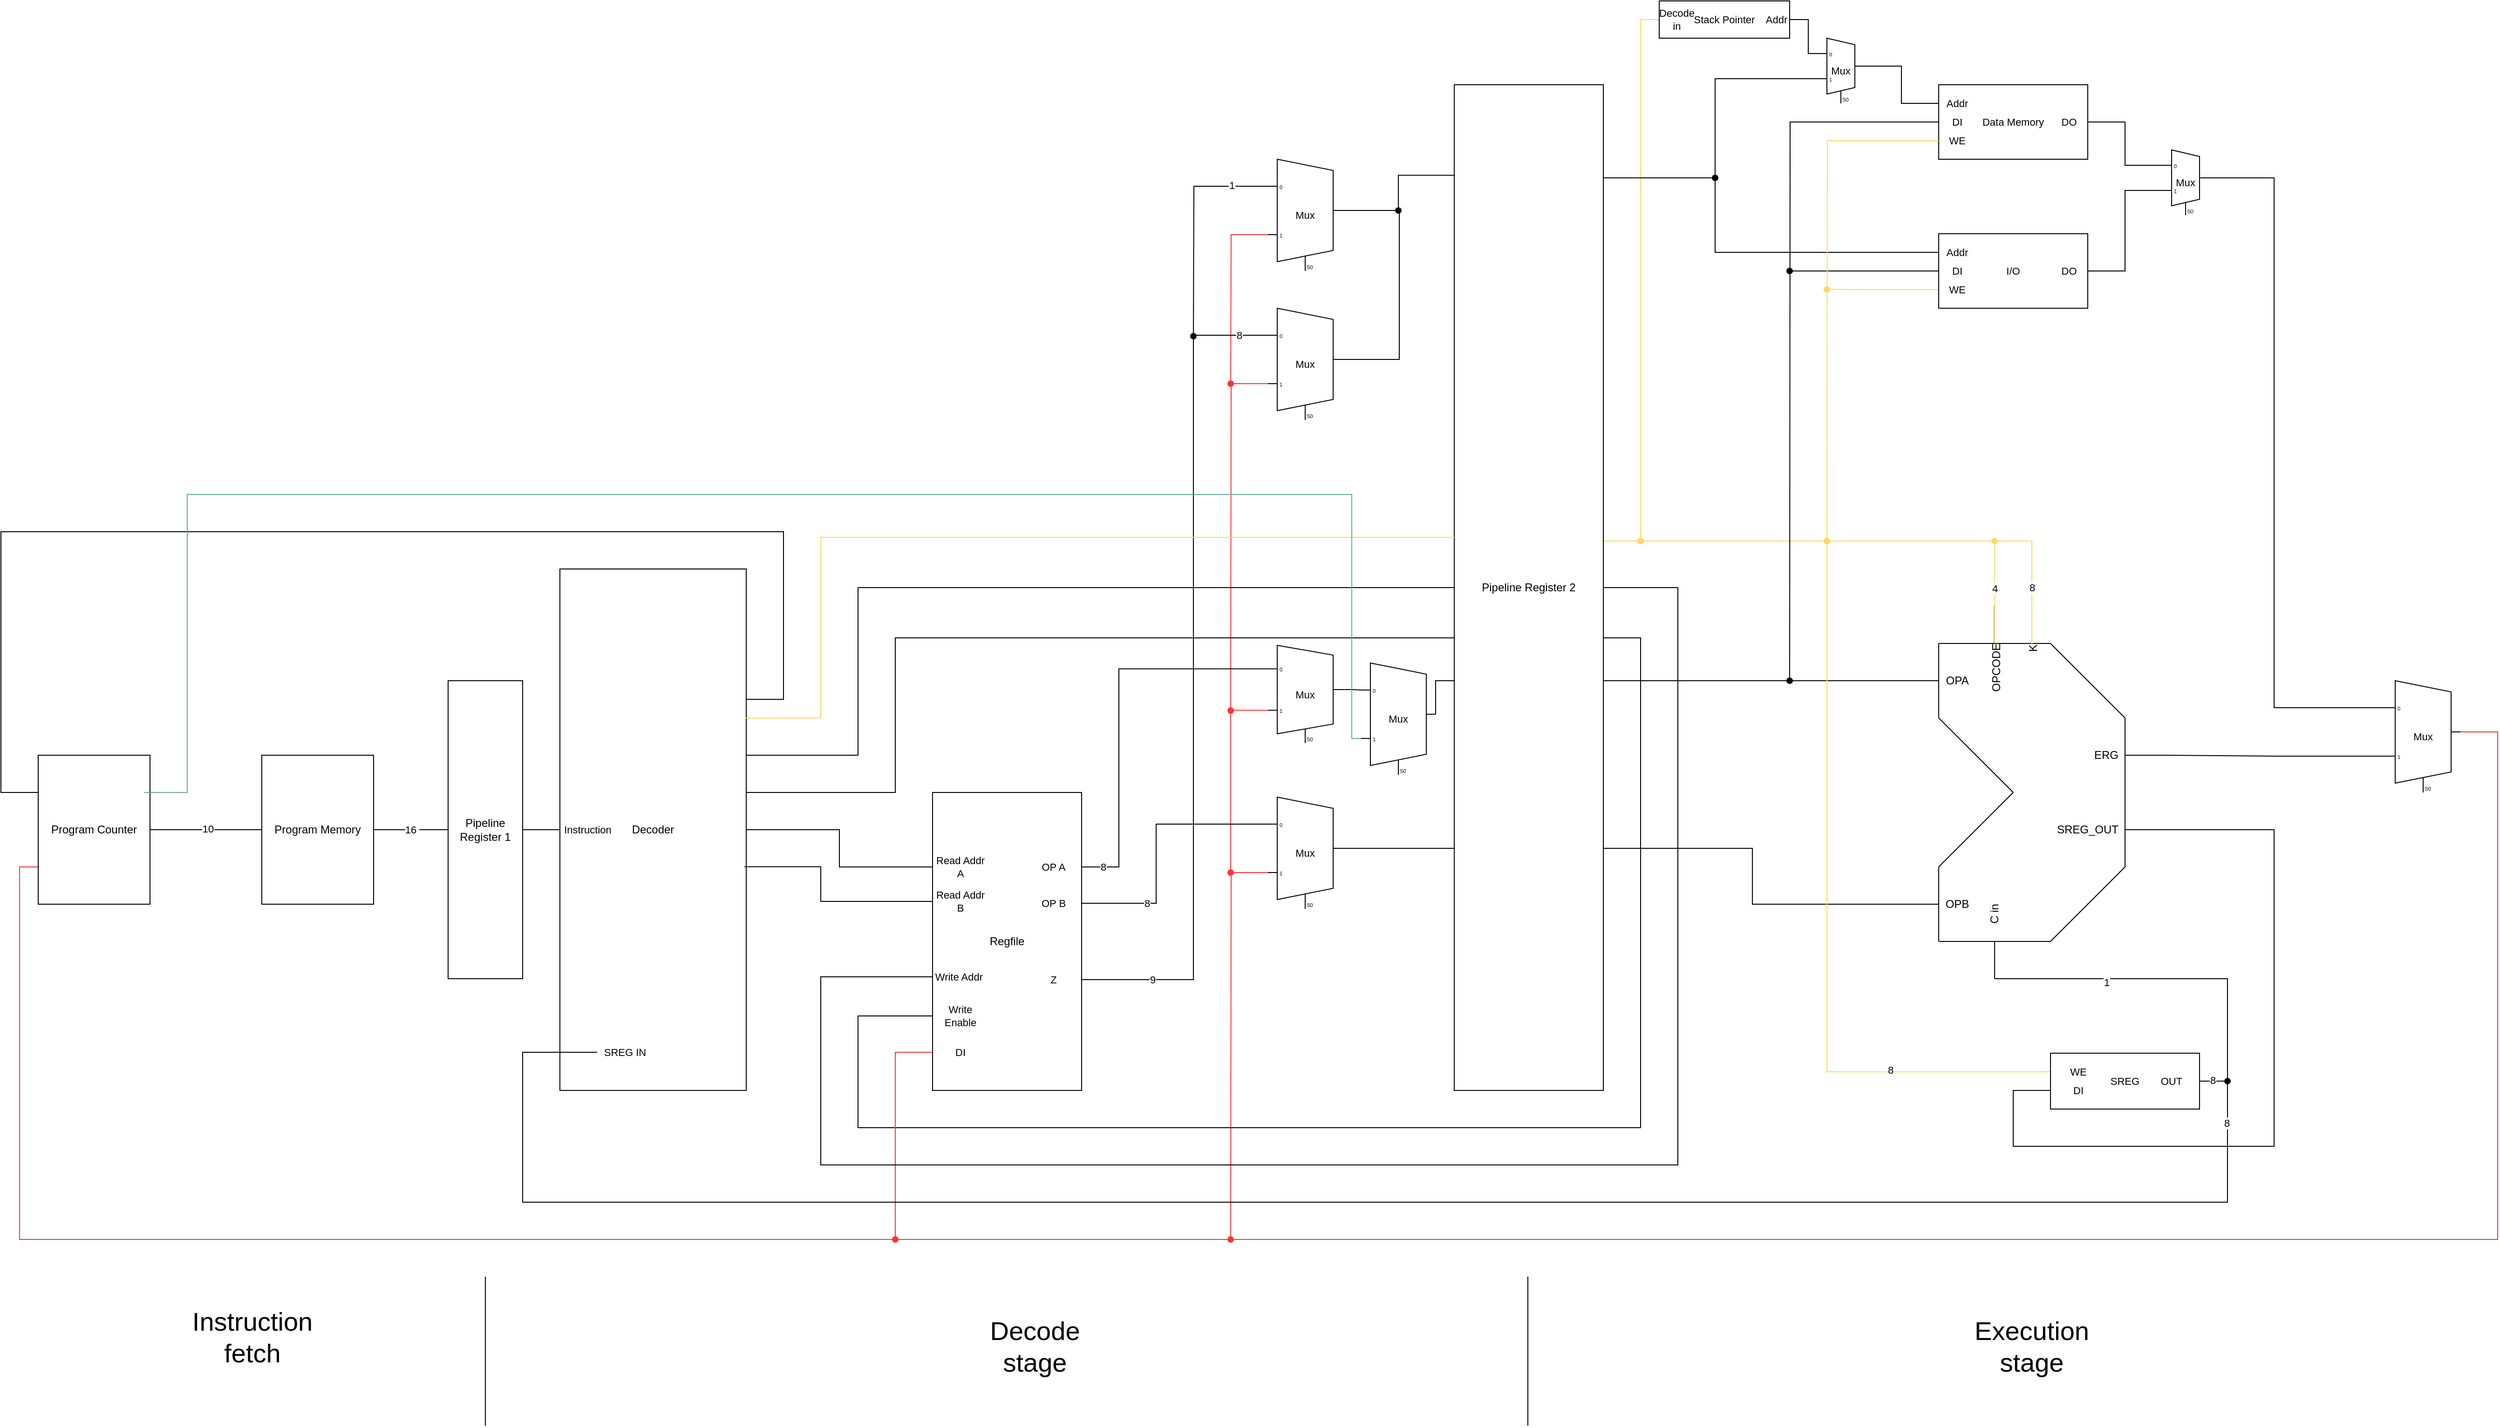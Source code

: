 <mxfile version="22.1.18" type="device">
  <diagram name="Seite-1" id="93TVLc7L8p7bn_QIPQ8A">
    <mxGraphModel dx="5020" dy="3277" grid="1" gridSize="10" guides="1" tooltips="1" connect="1" arrows="1" fold="1" page="0" pageScale="1" pageWidth="827" pageHeight="1169" math="0" shadow="0">
      <root>
        <mxCell id="0" />
        <mxCell id="1" parent="0" />
        <mxCell id="yOW1kEfPnBqJR3KdV8Px-55" value="" style="group" parent="1" vertex="1" connectable="0">
          <mxGeometry x="520" y="80" width="280" height="400" as="geometry" />
        </mxCell>
        <mxCell id="yOW1kEfPnBqJR3KdV8Px-1" value="" style="endArrow=none;html=1;rounded=0;" parent="yOW1kEfPnBqJR3KdV8Px-55" edge="1">
          <mxGeometry width="50" height="50" relative="1" as="geometry">
            <mxPoint x="40" y="120" as="sourcePoint" />
            <mxPoint x="40" y="40" as="targetPoint" />
          </mxGeometry>
        </mxCell>
        <mxCell id="yOW1kEfPnBqJR3KdV8Px-2" value="" style="endArrow=none;html=1;rounded=0;" parent="yOW1kEfPnBqJR3KdV8Px-55" edge="1">
          <mxGeometry width="50" height="50" relative="1" as="geometry">
            <mxPoint x="40" y="360" as="sourcePoint" />
            <mxPoint x="40" y="280" as="targetPoint" />
          </mxGeometry>
        </mxCell>
        <mxCell id="yOW1kEfPnBqJR3KdV8Px-3" value="" style="endArrow=none;html=1;rounded=0;" parent="yOW1kEfPnBqJR3KdV8Px-55" edge="1">
          <mxGeometry width="50" height="50" relative="1" as="geometry">
            <mxPoint x="160" y="40" as="sourcePoint" />
            <mxPoint x="40" y="40" as="targetPoint" />
          </mxGeometry>
        </mxCell>
        <mxCell id="yOW1kEfPnBqJR3KdV8Px-4" value="" style="endArrow=none;html=1;rounded=0;" parent="yOW1kEfPnBqJR3KdV8Px-55" edge="1">
          <mxGeometry width="50" height="50" relative="1" as="geometry">
            <mxPoint x="40" y="120" as="sourcePoint" />
            <mxPoint x="120" y="200" as="targetPoint" />
          </mxGeometry>
        </mxCell>
        <mxCell id="yOW1kEfPnBqJR3KdV8Px-5" value="" style="endArrow=none;html=1;rounded=0;" parent="yOW1kEfPnBqJR3KdV8Px-55" edge="1">
          <mxGeometry width="50" height="50" relative="1" as="geometry">
            <mxPoint x="40" y="280" as="sourcePoint" />
            <mxPoint x="120" y="200" as="targetPoint" />
          </mxGeometry>
        </mxCell>
        <mxCell id="yOW1kEfPnBqJR3KdV8Px-6" value="" style="endArrow=none;html=1;rounded=0;" parent="yOW1kEfPnBqJR3KdV8Px-55" edge="1">
          <mxGeometry width="50" height="50" relative="1" as="geometry">
            <mxPoint x="160" y="360" as="sourcePoint" />
            <mxPoint x="40" y="360" as="targetPoint" />
          </mxGeometry>
        </mxCell>
        <mxCell id="yOW1kEfPnBqJR3KdV8Px-7" value="" style="endArrow=none;html=1;rounded=0;" parent="yOW1kEfPnBqJR3KdV8Px-55" edge="1">
          <mxGeometry width="50" height="50" relative="1" as="geometry">
            <mxPoint x="240" y="280" as="sourcePoint" />
            <mxPoint x="240" y="120" as="targetPoint" />
          </mxGeometry>
        </mxCell>
        <mxCell id="yOW1kEfPnBqJR3KdV8Px-8" value="" style="endArrow=none;html=1;rounded=0;" parent="yOW1kEfPnBqJR3KdV8Px-55" edge="1">
          <mxGeometry width="50" height="50" relative="1" as="geometry">
            <mxPoint x="160" y="40" as="sourcePoint" />
            <mxPoint x="240" y="120" as="targetPoint" />
          </mxGeometry>
        </mxCell>
        <mxCell id="yOW1kEfPnBqJR3KdV8Px-9" value="" style="endArrow=none;html=1;rounded=0;" parent="yOW1kEfPnBqJR3KdV8Px-55" edge="1">
          <mxGeometry width="50" height="50" relative="1" as="geometry">
            <mxPoint x="240" y="280" as="sourcePoint" />
            <mxPoint x="160" y="360" as="targetPoint" />
          </mxGeometry>
        </mxCell>
        <mxCell id="yOW1kEfPnBqJR3KdV8Px-11" value="" style="endArrow=none;html=1;rounded=0;" parent="yOW1kEfPnBqJR3KdV8Px-55" edge="1">
          <mxGeometry width="50" height="50" relative="1" as="geometry">
            <mxPoint x="40" y="80" as="sourcePoint" />
            <mxPoint y="80" as="targetPoint" />
          </mxGeometry>
        </mxCell>
        <mxCell id="yOW1kEfPnBqJR3KdV8Px-12" value="" style="endArrow=none;html=1;rounded=0;" parent="yOW1kEfPnBqJR3KdV8Px-55" edge="1">
          <mxGeometry width="50" height="50" relative="1" as="geometry">
            <mxPoint x="40" y="320" as="sourcePoint" />
            <mxPoint y="320" as="targetPoint" />
          </mxGeometry>
        </mxCell>
        <mxCell id="yOW1kEfPnBqJR3KdV8Px-13" value="" style="endArrow=none;html=1;rounded=0;" parent="yOW1kEfPnBqJR3KdV8Px-55" edge="1">
          <mxGeometry width="50" height="50" relative="1" as="geometry">
            <mxPoint x="280" y="160" as="sourcePoint" />
            <mxPoint x="240" y="160" as="targetPoint" />
          </mxGeometry>
        </mxCell>
        <mxCell id="yOW1kEfPnBqJR3KdV8Px-14" value="" style="endArrow=none;html=1;rounded=0;" parent="yOW1kEfPnBqJR3KdV8Px-55" edge="1">
          <mxGeometry width="50" height="50" relative="1" as="geometry">
            <mxPoint x="99.81" as="sourcePoint" />
            <mxPoint x="99.81" y="40" as="targetPoint" />
          </mxGeometry>
        </mxCell>
        <mxCell id="yOW1kEfPnBqJR3KdV8Px-16" value="OPA" style="text;html=1;strokeColor=none;fillColor=none;align=center;verticalAlign=middle;whiteSpace=wrap;rounded=0;" parent="yOW1kEfPnBqJR3KdV8Px-55" vertex="1">
          <mxGeometry x="40" y="70" width="40" height="20" as="geometry" />
        </mxCell>
        <mxCell id="yOW1kEfPnBqJR3KdV8Px-17" value="OPB" style="text;html=1;strokeColor=none;fillColor=none;align=center;verticalAlign=middle;whiteSpace=wrap;rounded=0;" parent="yOW1kEfPnBqJR3KdV8Px-55" vertex="1">
          <mxGeometry x="40" y="310" width="40" height="20" as="geometry" />
        </mxCell>
        <mxCell id="yOW1kEfPnBqJR3KdV8Px-19" value="" style="endArrow=none;html=1;rounded=0;" parent="yOW1kEfPnBqJR3KdV8Px-55" edge="1">
          <mxGeometry width="50" height="50" relative="1" as="geometry">
            <mxPoint x="140" as="sourcePoint" />
            <mxPoint x="140" y="40" as="targetPoint" />
          </mxGeometry>
        </mxCell>
        <mxCell id="yOW1kEfPnBqJR3KdV8Px-20" value="" style="endArrow=none;html=1;rounded=0;" parent="yOW1kEfPnBqJR3KdV8Px-55" edge="1">
          <mxGeometry width="50" height="50" relative="1" as="geometry">
            <mxPoint x="100" y="360" as="sourcePoint" />
            <mxPoint x="100" y="400" as="targetPoint" />
          </mxGeometry>
        </mxCell>
        <mxCell id="yOW1kEfPnBqJR3KdV8Px-21" value="" style="endArrow=none;html=1;rounded=0;" parent="yOW1kEfPnBqJR3KdV8Px-55" edge="1">
          <mxGeometry width="50" height="50" relative="1" as="geometry">
            <mxPoint x="280" y="240" as="sourcePoint" />
            <mxPoint x="240" y="240" as="targetPoint" />
          </mxGeometry>
        </mxCell>
        <mxCell id="qzF6VmuBdnrlHmK1RjCm-84" style="edgeStyle=orthogonalEdgeStyle;shape=connector;rounded=0;orthogonalLoop=1;jettySize=auto;html=1;exitX=1;exitY=0.5;exitDx=0;exitDy=0;labelBackgroundColor=default;strokeColor=#FFD966;align=center;verticalAlign=middle;fontFamily=Helvetica;fontSize=11;fontColor=default;endArrow=oval;endFill=1;" parent="yOW1kEfPnBqJR3KdV8Px-55" source="yOW1kEfPnBqJR3KdV8Px-22" edge="1">
          <mxGeometry relative="1" as="geometry">
            <mxPoint x="-80" y="-70" as="targetPoint" />
            <Array as="points">
              <mxPoint x="100" y="-70" />
            </Array>
          </mxGeometry>
        </mxCell>
        <mxCell id="qzF6VmuBdnrlHmK1RjCm-86" value="4" style="edgeLabel;html=1;align=center;verticalAlign=middle;resizable=0;points=[];fontSize=11;fontFamily=Helvetica;fontColor=default;" parent="qzF6VmuBdnrlHmK1RjCm-84" vertex="1" connectable="0">
          <mxGeometry x="-0.55" relative="1" as="geometry">
            <mxPoint y="6" as="offset" />
          </mxGeometry>
        </mxCell>
        <mxCell id="yOW1kEfPnBqJR3KdV8Px-22" value="&lt;font style=&quot;font-size: 12px;&quot;&gt;OPCODE&lt;/font&gt;" style="text;html=1;strokeColor=none;fillColor=none;align=center;verticalAlign=bottom;whiteSpace=wrap;rounded=0;rotation=270;spacing=0;" parent="yOW1kEfPnBqJR3KdV8Px-55" vertex="1">
          <mxGeometry x="73.5" y="56.99" width="53" height="18.37" as="geometry" />
        </mxCell>
        <mxCell id="qzF6VmuBdnrlHmK1RjCm-85" style="edgeStyle=orthogonalEdgeStyle;shape=connector;rounded=0;orthogonalLoop=1;jettySize=auto;html=1;exitX=1;exitY=0.5;exitDx=0;exitDy=0;labelBackgroundColor=default;strokeColor=#FFD966;align=center;verticalAlign=middle;fontFamily=Helvetica;fontSize=11;fontColor=default;endArrow=oval;endFill=1;" parent="yOW1kEfPnBqJR3KdV8Px-55" source="yOW1kEfPnBqJR3KdV8Px-25" edge="1">
          <mxGeometry relative="1" as="geometry">
            <mxPoint x="100" y="-70" as="targetPoint" />
            <Array as="points">
              <mxPoint x="140" y="-70" />
            </Array>
          </mxGeometry>
        </mxCell>
        <mxCell id="qzF6VmuBdnrlHmK1RjCm-87" value="8" style="edgeLabel;html=1;align=center;verticalAlign=middle;resizable=0;points=[];fontSize=11;fontFamily=Helvetica;fontColor=default;" parent="qzF6VmuBdnrlHmK1RjCm-85" vertex="1" connectable="0">
          <mxGeometry x="-0.187" relative="1" as="geometry">
            <mxPoint as="offset" />
          </mxGeometry>
        </mxCell>
        <mxCell id="yOW1kEfPnBqJR3KdV8Px-25" value="&lt;font style=&quot;font-size: 12px;&quot;&gt;K&lt;/font&gt;" style="text;html=1;strokeColor=none;fillColor=none;align=center;verticalAlign=bottom;whiteSpace=wrap;rounded=0;rotation=270;spacing=0;spacingBottom=2;" parent="yOW1kEfPnBqJR3KdV8Px-55" vertex="1">
          <mxGeometry x="135.25" y="35.38" width="9.5" height="20.61" as="geometry" />
        </mxCell>
        <mxCell id="yOW1kEfPnBqJR3KdV8Px-26" value="&lt;font style=&quot;font-size: 12px;&quot;&gt;C in&lt;/font&gt;" style="text;html=1;strokeColor=none;fillColor=none;align=center;verticalAlign=bottom;whiteSpace=wrap;rounded=0;rotation=270;spacing=0;" parent="yOW1kEfPnBqJR3KdV8Px-55" vertex="1">
          <mxGeometry x="86" y="325" width="30" height="11.25" as="geometry" />
        </mxCell>
        <mxCell id="yOW1kEfPnBqJR3KdV8Px-28" value="ERG" style="text;html=1;strokeColor=none;fillColor=none;align=center;verticalAlign=middle;whiteSpace=wrap;rounded=0;" parent="yOW1kEfPnBqJR3KdV8Px-55" vertex="1">
          <mxGeometry x="200" y="150" width="40" height="20" as="geometry" />
        </mxCell>
        <mxCell id="yOW1kEfPnBqJR3KdV8Px-29" value="SREG_OUT" style="text;html=1;strokeColor=none;fillColor=none;align=center;verticalAlign=middle;whiteSpace=wrap;rounded=0;" parent="yOW1kEfPnBqJR3KdV8Px-55" vertex="1">
          <mxGeometry x="160" y="230" width="80" height="20" as="geometry" />
        </mxCell>
        <mxCell id="qzF6VmuBdnrlHmK1RjCm-8" style="edgeStyle=orthogonalEdgeStyle;rounded=0;orthogonalLoop=1;jettySize=auto;html=1;exitX=1;exitY=0.5;exitDx=0;exitDy=0;entryX=0;entryY=0.5;entryDx=0;entryDy=0;endArrow=none;endFill=0;" parent="1" source="qzF6VmuBdnrlHmK1RjCm-3" target="qzF6VmuBdnrlHmK1RjCm-4" edge="1">
          <mxGeometry relative="1" as="geometry" />
        </mxCell>
        <mxCell id="qzF6VmuBdnrlHmK1RjCm-9" value="10" style="edgeLabel;html=1;align=center;verticalAlign=middle;resizable=0;points=[];fontSize=11;fontFamily=Helvetica;fontColor=default;" parent="qzF6VmuBdnrlHmK1RjCm-8" vertex="1" connectable="0">
          <mxGeometry x="0.023" y="1" relative="1" as="geometry">
            <mxPoint as="offset" />
          </mxGeometry>
        </mxCell>
        <mxCell id="qzF6VmuBdnrlHmK1RjCm-138" style="edgeStyle=orthogonalEdgeStyle;shape=connector;rounded=0;orthogonalLoop=1;jettySize=auto;html=1;exitX=0;exitY=0.75;exitDx=0;exitDy=0;labelBackgroundColor=default;strokeColor=#FF3333;align=center;verticalAlign=middle;fontFamily=Helvetica;fontSize=11;fontColor=default;endArrow=oval;endFill=1;" parent="1" source="qzF6VmuBdnrlHmK1RjCm-3" edge="1">
          <mxGeometry relative="1" as="geometry">
            <mxPoint x="-560" y="760" as="targetPoint" />
            <Array as="points">
              <mxPoint x="-1500" y="360" />
              <mxPoint x="-1500" y="760" />
            </Array>
          </mxGeometry>
        </mxCell>
        <mxCell id="qzF6VmuBdnrlHmK1RjCm-3" value="Program Counter" style="rounded=0;whiteSpace=wrap;html=1;" parent="1" vertex="1">
          <mxGeometry x="-1480" y="240" width="120" height="160" as="geometry" />
        </mxCell>
        <mxCell id="qzF6VmuBdnrlHmK1RjCm-10" style="edgeStyle=orthogonalEdgeStyle;shape=connector;rounded=0;orthogonalLoop=1;jettySize=auto;html=1;exitX=1;exitY=0.5;exitDx=0;exitDy=0;entryX=0;entryY=0.5;entryDx=0;entryDy=0;labelBackgroundColor=default;strokeColor=default;align=center;verticalAlign=middle;fontFamily=Helvetica;fontSize=11;fontColor=default;endArrow=none;endFill=0;" parent="1" source="qzF6VmuBdnrlHmK1RjCm-4" target="qzF6VmuBdnrlHmK1RjCm-5" edge="1">
          <mxGeometry relative="1" as="geometry" />
        </mxCell>
        <mxCell id="qzF6VmuBdnrlHmK1RjCm-11" value="16&amp;nbsp;" style="edgeLabel;html=1;align=center;verticalAlign=middle;resizable=0;points=[];fontSize=11;fontFamily=Helvetica;fontColor=default;" parent="qzF6VmuBdnrlHmK1RjCm-10" vertex="1" connectable="0">
          <mxGeometry x="-0.259" relative="1" as="geometry">
            <mxPoint x="11" as="offset" />
          </mxGeometry>
        </mxCell>
        <mxCell id="qzF6VmuBdnrlHmK1RjCm-4" value="Program Memory" style="rounded=0;whiteSpace=wrap;html=1;" parent="1" vertex="1">
          <mxGeometry x="-1240" y="240" width="120" height="160" as="geometry" />
        </mxCell>
        <mxCell id="qzF6VmuBdnrlHmK1RjCm-12" style="edgeStyle=orthogonalEdgeStyle;shape=connector;rounded=0;orthogonalLoop=1;jettySize=auto;html=1;exitX=1;exitY=0.5;exitDx=0;exitDy=0;entryX=0;entryY=0.5;entryDx=0;entryDy=0;labelBackgroundColor=default;strokeColor=default;align=center;verticalAlign=middle;fontFamily=Helvetica;fontSize=11;fontColor=default;endArrow=none;endFill=0;" parent="1" source="qzF6VmuBdnrlHmK1RjCm-5" target="qzF6VmuBdnrlHmK1RjCm-6" edge="1">
          <mxGeometry relative="1" as="geometry" />
        </mxCell>
        <mxCell id="qzF6VmuBdnrlHmK1RjCm-5" value="Pipeline Register 1" style="rounded=0;whiteSpace=wrap;html=1;" parent="1" vertex="1">
          <mxGeometry x="-1040" y="160" width="80" height="320" as="geometry" />
        </mxCell>
        <mxCell id="qzF6VmuBdnrlHmK1RjCm-137" style="edgeStyle=orthogonalEdgeStyle;shape=connector;rounded=0;orthogonalLoop=1;jettySize=auto;html=1;exitX=1;exitY=0.25;exitDx=0;exitDy=0;exitPerimeter=0;entryX=0;entryY=0.25;entryDx=0;entryDy=0;labelBackgroundColor=default;strokeColor=default;align=center;verticalAlign=middle;fontFamily=Helvetica;fontSize=11;fontColor=default;endArrow=none;endFill=0;" parent="1" source="qzF6VmuBdnrlHmK1RjCm-6" target="qzF6VmuBdnrlHmK1RjCm-3" edge="1">
          <mxGeometry relative="1" as="geometry">
            <Array as="points">
              <mxPoint x="-680" y="180" />
              <mxPoint x="-680" />
              <mxPoint x="-1520" />
              <mxPoint x="-1520" y="280" />
            </Array>
          </mxGeometry>
        </mxCell>
        <mxCell id="qzF6VmuBdnrlHmK1RjCm-6" value="Decoder" style="rounded=0;whiteSpace=wrap;html=1;points=[[0,0,0,0,0],[0,0.07,0,0,0],[0,0.14,0,0,0],[0,0.21,0,0,0],[0,0.25,0,0,0],[0,0.29,0,0,0],[0,0.36,0,0,0],[0,0.43,0,0,0],[0,0.5,0,0,0],[0,0.57,0,0,0],[0,0.64,0,0,0],[0,0.71,0,0,0],[0,0.75,0,0,0],[0,0.79,0,0,0],[0,0.86,0,0,0],[0,0.93,0,0,0],[0,1,0,0,0],[0.25,0,0,0,0],[0.25,1,0,0,0],[0.5,0,0,0,0],[0.5,1,0,0,0],[0.75,0,0,0,0],[0.75,1,0,0,0],[1,0,0,0,0],[1,0.25,0,0,0],[1,0.5,0,0,0],[1,0.75,0,0,0],[1,1,0,0,0]];" parent="1" vertex="1">
          <mxGeometry x="-920" y="40" width="200" height="560" as="geometry" />
        </mxCell>
        <mxCell id="qzF6VmuBdnrlHmK1RjCm-7" value="Regfile" style="rounded=0;whiteSpace=wrap;html=1;" parent="1" vertex="1">
          <mxGeometry x="-520" y="280" width="160" height="320" as="geometry" />
        </mxCell>
        <mxCell id="qzF6VmuBdnrlHmK1RjCm-78" style="edgeStyle=orthogonalEdgeStyle;shape=connector;rounded=0;orthogonalLoop=1;jettySize=auto;html=1;exitX=0;exitY=0.5;exitDx=0;exitDy=0;entryX=1;entryY=0.5;entryDx=0;entryDy=0;labelBackgroundColor=default;strokeColor=default;align=center;verticalAlign=middle;fontFamily=Helvetica;fontSize=11;fontColor=default;endArrow=none;endFill=0;" parent="1" source="qzF6VmuBdnrlHmK1RjCm-13" target="qzF6VmuBdnrlHmK1RjCm-6" edge="1">
          <mxGeometry relative="1" as="geometry" />
        </mxCell>
        <mxCell id="qzF6VmuBdnrlHmK1RjCm-13" value="Read Addr A" style="text;html=1;strokeColor=none;fillColor=none;align=center;verticalAlign=middle;whiteSpace=wrap;rounded=0;fontSize=11;fontFamily=Helvetica;fontColor=default;" parent="1" vertex="1">
          <mxGeometry x="-520" y="345" width="60" height="30" as="geometry" />
        </mxCell>
        <mxCell id="qzF6VmuBdnrlHmK1RjCm-14" value="Read Addr B" style="text;html=1;strokeColor=none;fillColor=none;align=center;verticalAlign=middle;whiteSpace=wrap;rounded=0;fontSize=11;fontFamily=Helvetica;fontColor=default;" parent="1" vertex="1">
          <mxGeometry x="-520" y="382" width="60" height="30" as="geometry" />
        </mxCell>
        <mxCell id="qzF6VmuBdnrlHmK1RjCm-15" value="Write Addr&amp;nbsp;" style="text;html=1;strokeColor=none;fillColor=none;align=center;verticalAlign=middle;whiteSpace=wrap;rounded=0;fontSize=11;fontFamily=Helvetica;fontColor=default;" parent="1" vertex="1">
          <mxGeometry x="-520" y="463" width="60" height="30" as="geometry" />
        </mxCell>
        <mxCell id="qzF6VmuBdnrlHmK1RjCm-16" value="Write Enable" style="text;html=1;strokeColor=none;fillColor=none;align=center;verticalAlign=middle;whiteSpace=wrap;rounded=0;fontSize=11;fontFamily=Helvetica;fontColor=default;" parent="1" vertex="1">
          <mxGeometry x="-520" y="505" width="60" height="30" as="geometry" />
        </mxCell>
        <mxCell id="qzF6VmuBdnrlHmK1RjCm-17" value="OP A" style="text;html=1;strokeColor=none;fillColor=none;align=center;verticalAlign=middle;whiteSpace=wrap;rounded=0;fontSize=11;fontFamily=Helvetica;fontColor=default;" parent="1" vertex="1">
          <mxGeometry x="-420" y="345" width="60" height="30" as="geometry" />
        </mxCell>
        <mxCell id="qzF6VmuBdnrlHmK1RjCm-18" value="OP B" style="text;html=1;strokeColor=none;fillColor=none;align=center;verticalAlign=middle;whiteSpace=wrap;rounded=0;fontSize=11;fontFamily=Helvetica;fontColor=default;" parent="1" vertex="1">
          <mxGeometry x="-420" y="384" width="60" height="30" as="geometry" />
        </mxCell>
        <mxCell id="qzF6VmuBdnrlHmK1RjCm-67" style="edgeStyle=orthogonalEdgeStyle;shape=connector;rounded=0;orthogonalLoop=1;jettySize=auto;html=1;exitX=0;exitY=0.636;exitDx=0;exitDy=3;exitPerimeter=0;labelBackgroundColor=default;strokeColor=#FF3333;align=center;verticalAlign=middle;fontFamily=Helvetica;fontSize=11;fontColor=default;endArrow=oval;endFill=1;" parent="1" source="qzF6VmuBdnrlHmK1RjCm-41" edge="1">
          <mxGeometry relative="1" as="geometry">
            <mxPoint x="-200" y="366" as="targetPoint" />
            <mxPoint x="-160.0" y="192.0" as="sourcePoint" />
            <Array as="points">
              <mxPoint x="-200" y="192" />
            </Array>
          </mxGeometry>
        </mxCell>
        <mxCell id="qzF6VmuBdnrlHmK1RjCm-41" value="Mux" style="shadow=0;dashed=0;align=center;html=1;strokeWidth=1;shape=mxgraph.electrical.abstract.mux2;whiteSpace=wrap;fontFamily=Helvetica;fontSize=11;fontColor=default;" parent="1" vertex="1">
          <mxGeometry x="-160" y="122" width="80" height="105" as="geometry" />
        </mxCell>
        <mxCell id="qzF6VmuBdnrlHmK1RjCm-66" style="edgeStyle=orthogonalEdgeStyle;shape=connector;rounded=0;orthogonalLoop=1;jettySize=auto;html=1;exitX=0;exitY=0.65;exitDx=0;exitDy=3;exitPerimeter=0;labelBackgroundColor=default;strokeColor=#FF3333;align=center;verticalAlign=middle;fontFamily=Helvetica;fontSize=11;fontColor=default;endArrow=oval;endFill=1;" parent="1" source="qzF6VmuBdnrlHmK1RjCm-42" edge="1">
          <mxGeometry relative="1" as="geometry">
            <mxPoint x="-200" y="760" as="targetPoint" />
          </mxGeometry>
        </mxCell>
        <mxCell id="qzF6VmuBdnrlHmK1RjCm-42" value="Mux" style="shadow=0;dashed=0;align=center;html=1;strokeWidth=1;shape=mxgraph.electrical.abstract.mux2;whiteSpace=wrap;fontFamily=Helvetica;fontSize=11;fontColor=default;" parent="1" vertex="1">
          <mxGeometry x="-160" y="285" width="80" height="120" as="geometry" />
        </mxCell>
        <mxCell id="qzF6VmuBdnrlHmK1RjCm-54" style="edgeStyle=orthogonalEdgeStyle;shape=connector;rounded=0;orthogonalLoop=1;jettySize=auto;html=1;exitX=0;exitY=0.217;exitDx=0;exitDy=3;exitPerimeter=0;labelBackgroundColor=default;strokeColor=default;align=center;verticalAlign=middle;fontFamily=Helvetica;fontSize=11;fontColor=default;endArrow=oval;endFill=1;" parent="1" source="qzF6VmuBdnrlHmK1RjCm-43" edge="1">
          <mxGeometry relative="1" as="geometry">
            <mxPoint x="-240" y="-210" as="targetPoint" />
          </mxGeometry>
        </mxCell>
        <mxCell id="qzF6VmuBdnrlHmK1RjCm-57" value="1" style="edgeLabel;html=1;align=center;verticalAlign=middle;resizable=0;points=[];fontSize=11;fontFamily=Helvetica;fontColor=default;" parent="qzF6VmuBdnrlHmK1RjCm-54" vertex="1" connectable="0">
          <mxGeometry x="-0.673" y="-1" relative="1" as="geometry">
            <mxPoint as="offset" />
          </mxGeometry>
        </mxCell>
        <mxCell id="qzF6VmuBdnrlHmK1RjCm-69" style="edgeStyle=orthogonalEdgeStyle;shape=connector;rounded=0;orthogonalLoop=1;jettySize=auto;html=1;exitX=0;exitY=0.65;exitDx=0;exitDy=3;exitPerimeter=0;labelBackgroundColor=default;strokeColor=#FF3333;align=center;verticalAlign=middle;fontFamily=Helvetica;fontSize=11;fontColor=default;endArrow=oval;endFill=1;" parent="1" source="qzF6VmuBdnrlHmK1RjCm-43" edge="1">
          <mxGeometry relative="1" as="geometry">
            <mxPoint x="-200" y="-159" as="targetPoint" />
            <mxPoint x="-160" y="-318" as="sourcePoint" />
          </mxGeometry>
        </mxCell>
        <mxCell id="qzF6VmuBdnrlHmK1RjCm-43" value="Mux" style="shadow=0;dashed=0;align=center;html=1;strokeWidth=1;shape=mxgraph.electrical.abstract.mux2;whiteSpace=wrap;fontFamily=Helvetica;fontSize=11;fontColor=default;" parent="1" vertex="1">
          <mxGeometry x="-160" y="-400" width="80" height="120" as="geometry" />
        </mxCell>
        <mxCell id="qzF6VmuBdnrlHmK1RjCm-68" style="edgeStyle=orthogonalEdgeStyle;shape=connector;rounded=0;orthogonalLoop=1;jettySize=auto;html=1;exitX=0;exitY=0.65;exitDx=0;exitDy=3;exitPerimeter=0;labelBackgroundColor=default;strokeColor=#FF3333;align=center;verticalAlign=middle;fontFamily=Helvetica;fontSize=11;fontColor=default;endArrow=oval;endFill=1;" parent="1" source="qzF6VmuBdnrlHmK1RjCm-44" edge="1">
          <mxGeometry relative="1" as="geometry">
            <mxPoint x="-200" y="192" as="targetPoint" />
            <mxPoint x="-160" y="-157.0" as="sourcePoint" />
          </mxGeometry>
        </mxCell>
        <mxCell id="qzF6VmuBdnrlHmK1RjCm-112" style="edgeStyle=orthogonalEdgeStyle;shape=connector;rounded=0;orthogonalLoop=1;jettySize=auto;html=1;exitX=1;exitY=0.5;exitDx=0;exitDy=-5;exitPerimeter=0;labelBackgroundColor=default;strokeColor=default;align=center;verticalAlign=middle;fontFamily=Helvetica;fontSize=11;fontColor=default;endArrow=oval;endFill=1;" parent="1" source="qzF6VmuBdnrlHmK1RjCm-44" edge="1">
          <mxGeometry relative="1" as="geometry">
            <mxPoint x="-20" y="-345" as="targetPoint" />
            <mxPoint x="-80.0" y="-180" as="sourcePoint" />
            <Array as="points">
              <mxPoint x="-19" y="-185" />
              <mxPoint x="-19" y="-345" />
            </Array>
          </mxGeometry>
        </mxCell>
        <mxCell id="qzF6VmuBdnrlHmK1RjCm-44" value="Mux" style="shadow=0;dashed=0;align=center;html=1;strokeWidth=1;shape=mxgraph.electrical.abstract.mux2;whiteSpace=wrap;fontFamily=Helvetica;fontSize=11;fontColor=default;" parent="1" vertex="1">
          <mxGeometry x="-160" y="-240" width="80" height="120" as="geometry" />
        </mxCell>
        <mxCell id="qzF6VmuBdnrlHmK1RjCm-47" style="edgeStyle=orthogonalEdgeStyle;shape=connector;rounded=0;orthogonalLoop=1;jettySize=auto;html=1;exitX=1;exitY=0.5;exitDx=0;exitDy=0;entryX=0;entryY=0.212;entryDx=0;entryDy=3;entryPerimeter=0;labelBackgroundColor=default;strokeColor=default;align=center;verticalAlign=middle;fontFamily=Helvetica;fontSize=11;fontColor=default;endArrow=none;endFill=0;" parent="1" source="qzF6VmuBdnrlHmK1RjCm-17" target="qzF6VmuBdnrlHmK1RjCm-41" edge="1">
          <mxGeometry relative="1" as="geometry">
            <Array as="points">
              <mxPoint x="-320" y="360" />
              <mxPoint x="-320" y="147" />
            </Array>
          </mxGeometry>
        </mxCell>
        <mxCell id="qzF6VmuBdnrlHmK1RjCm-52" value="8" style="edgeLabel;html=1;align=center;verticalAlign=middle;resizable=0;points=[];fontSize=11;fontFamily=Helvetica;fontColor=default;" parent="qzF6VmuBdnrlHmK1RjCm-47" vertex="1" connectable="0">
          <mxGeometry x="-0.911" y="2" relative="1" as="geometry">
            <mxPoint x="4" y="2" as="offset" />
          </mxGeometry>
        </mxCell>
        <mxCell id="qzF6VmuBdnrlHmK1RjCm-48" style="edgeStyle=orthogonalEdgeStyle;shape=connector;rounded=0;orthogonalLoop=1;jettySize=auto;html=1;exitX=1;exitY=0.5;exitDx=0;exitDy=0;entryX=0;entryY=0.217;entryDx=0;entryDy=3;entryPerimeter=0;labelBackgroundColor=default;strokeColor=default;align=center;verticalAlign=middle;fontFamily=Helvetica;fontSize=11;fontColor=default;endArrow=none;endFill=0;" parent="1" source="qzF6VmuBdnrlHmK1RjCm-18" target="qzF6VmuBdnrlHmK1RjCm-42" edge="1">
          <mxGeometry relative="1" as="geometry">
            <Array as="points">
              <mxPoint x="-280" y="399" />
              <mxPoint x="-280" y="314" />
            </Array>
          </mxGeometry>
        </mxCell>
        <mxCell id="qzF6VmuBdnrlHmK1RjCm-51" value="8" style="edgeLabel;html=1;align=center;verticalAlign=middle;resizable=0;points=[];fontSize=11;fontFamily=Helvetica;fontColor=default;" parent="qzF6VmuBdnrlHmK1RjCm-48" vertex="1" connectable="0">
          <mxGeometry x="-0.589" y="1" relative="1" as="geometry">
            <mxPoint x="11" y="1" as="offset" />
          </mxGeometry>
        </mxCell>
        <mxCell id="qzF6VmuBdnrlHmK1RjCm-50" value="Z" style="text;html=1;strokeColor=none;fillColor=none;align=center;verticalAlign=middle;whiteSpace=wrap;rounded=0;fontSize=11;fontFamily=Helvetica;fontColor=default;" parent="1" vertex="1">
          <mxGeometry x="-420" y="466" width="60" height="30" as="geometry" />
        </mxCell>
        <mxCell id="qzF6VmuBdnrlHmK1RjCm-53" style="edgeStyle=orthogonalEdgeStyle;shape=connector;rounded=0;orthogonalLoop=1;jettySize=auto;html=1;exitX=1;exitY=0.5;exitDx=0;exitDy=0;entryX=0;entryY=0.217;entryDx=0;entryDy=3;entryPerimeter=0;labelBackgroundColor=default;strokeColor=default;align=center;verticalAlign=middle;fontFamily=Helvetica;fontSize=11;fontColor=default;endArrow=none;endFill=0;" parent="1" source="qzF6VmuBdnrlHmK1RjCm-50" target="qzF6VmuBdnrlHmK1RjCm-44" edge="1">
          <mxGeometry relative="1" as="geometry">
            <Array as="points">
              <mxPoint x="-240" y="481" />
              <mxPoint x="-240" y="-211" />
            </Array>
          </mxGeometry>
        </mxCell>
        <mxCell id="qzF6VmuBdnrlHmK1RjCm-55" value="9" style="edgeLabel;html=1;align=center;verticalAlign=middle;resizable=0;points=[];fontSize=11;fontFamily=Helvetica;fontColor=default;" parent="qzF6VmuBdnrlHmK1RjCm-53" vertex="1" connectable="0">
          <mxGeometry x="-0.83" relative="1" as="geometry">
            <mxPoint as="offset" />
          </mxGeometry>
        </mxCell>
        <mxCell id="qzF6VmuBdnrlHmK1RjCm-56" value="8" style="edgeLabel;html=1;align=center;verticalAlign=middle;resizable=0;points=[];fontSize=11;fontFamily=Helvetica;fontColor=default;" parent="qzF6VmuBdnrlHmK1RjCm-53" vertex="1" connectable="0">
          <mxGeometry x="0.927" y="-2" relative="1" as="geometry">
            <mxPoint x="1" y="-2" as="offset" />
          </mxGeometry>
        </mxCell>
        <mxCell id="qzF6VmuBdnrlHmK1RjCm-62" style="edgeStyle=orthogonalEdgeStyle;shape=connector;rounded=0;orthogonalLoop=1;jettySize=auto;html=1;exitX=1;exitY=0.64;exitDx=0;exitDy=0;exitPerimeter=0;labelBackgroundColor=default;strokeColor=default;align=center;verticalAlign=middle;fontFamily=Helvetica;fontSize=11;fontColor=default;endArrow=none;endFill=0;" parent="1" source="qzF6VmuBdnrlHmK1RjCm-58" edge="1">
          <mxGeometry relative="1" as="geometry">
            <mxPoint x="520" y="160" as="targetPoint" />
            <Array as="points">
              <mxPoint x="200" y="160" />
            </Array>
          </mxGeometry>
        </mxCell>
        <mxCell id="qzF6VmuBdnrlHmK1RjCm-63" style="edgeStyle=orthogonalEdgeStyle;shape=connector;rounded=0;orthogonalLoop=1;jettySize=auto;html=1;exitX=1;exitY=0.82;exitDx=0;exitDy=0;exitPerimeter=0;labelBackgroundColor=default;strokeColor=default;align=center;verticalAlign=middle;fontFamily=Helvetica;fontSize=11;fontColor=default;endArrow=none;endFill=0;" parent="1" source="qzF6VmuBdnrlHmK1RjCm-58" edge="1">
          <mxGeometry relative="1" as="geometry">
            <mxPoint x="520" y="400.0" as="targetPoint" />
            <Array as="points">
              <mxPoint x="200" y="340" />
              <mxPoint x="360" y="340" />
              <mxPoint x="360" y="400" />
            </Array>
          </mxGeometry>
        </mxCell>
        <mxCell id="qzF6VmuBdnrlHmK1RjCm-77" style="edgeStyle=orthogonalEdgeStyle;shape=connector;rounded=0;orthogonalLoop=1;jettySize=auto;html=1;exitX=1;exitY=0.45;exitDx=0;exitDy=0;exitPerimeter=0;entryX=0;entryY=0.5;entryDx=0;entryDy=0;labelBackgroundColor=default;strokeColor=#FFD966;align=center;verticalAlign=middle;fontFamily=Helvetica;fontSize=11;fontColor=default;endArrow=none;endFill=0;" parent="1" source="qzF6VmuBdnrlHmK1RjCm-58" target="qzF6VmuBdnrlHmK1RjCm-71" edge="1">
          <mxGeometry relative="1" as="geometry">
            <Array as="points">
              <mxPoint x="200" y="10" />
              <mxPoint x="440" y="10" />
              <mxPoint x="440" y="580" />
            </Array>
          </mxGeometry>
        </mxCell>
        <mxCell id="qzF6VmuBdnrlHmK1RjCm-88" value="8" style="edgeLabel;html=1;align=center;verticalAlign=middle;resizable=0;points=[];fontSize=11;fontFamily=Helvetica;fontColor=default;" parent="qzF6VmuBdnrlHmK1RjCm-77" vertex="1" connectable="0">
          <mxGeometry x="0.674" y="2" relative="1" as="geometry">
            <mxPoint as="offset" />
          </mxGeometry>
        </mxCell>
        <mxCell id="qzF6VmuBdnrlHmK1RjCm-131" style="edgeStyle=orthogonalEdgeStyle;shape=connector;rounded=0;orthogonalLoop=1;jettySize=auto;html=1;exitX=1;exitY=0.55;exitDx=0;exitDy=0;exitPerimeter=0;entryX=0;entryY=0.5;entryDx=0;entryDy=0;labelBackgroundColor=default;strokeColor=default;align=center;verticalAlign=middle;fontFamily=Helvetica;fontSize=11;fontColor=default;endArrow=none;endFill=0;" parent="1" source="qzF6VmuBdnrlHmK1RjCm-58" target="qzF6VmuBdnrlHmK1RjCm-16" edge="1">
          <mxGeometry relative="1" as="geometry">
            <Array as="points">
              <mxPoint x="240" y="114" />
              <mxPoint x="240" y="640" />
              <mxPoint x="-600" y="640" />
              <mxPoint x="-600" y="520" />
            </Array>
          </mxGeometry>
        </mxCell>
        <mxCell id="qzF6VmuBdnrlHmK1RjCm-133" style="edgeStyle=orthogonalEdgeStyle;shape=connector;rounded=0;orthogonalLoop=1;jettySize=auto;html=1;exitX=0;exitY=0.5;exitDx=0;exitDy=0;exitPerimeter=0;labelBackgroundColor=default;strokeColor=default;align=center;verticalAlign=middle;fontFamily=Helvetica;fontSize=11;fontColor=default;endArrow=none;endFill=0;entryX=1;entryY=0.5;entryDx=0;entryDy=0;entryPerimeter=0;" parent="1" source="qzF6VmuBdnrlHmK1RjCm-58" target="qzF6VmuBdnrlHmK1RjCm-6" edge="1">
          <mxGeometry relative="1" as="geometry">
            <mxPoint x="-520.0" y="60.118" as="targetPoint" />
            <Array as="points">
              <mxPoint x="-600" y="60" />
              <mxPoint x="-600" y="240" />
              <mxPoint x="-720" y="240" />
            </Array>
          </mxGeometry>
        </mxCell>
        <mxCell id="qzF6VmuBdnrlHmK1RjCm-58" value="Pipeline Register 2" style="rounded=0;whiteSpace=wrap;html=1;points=[[0,0,0,0,0],[0,0.09,0,0,0],[0,0.18,0,0,0],[0,0.25,0,0,0],[0,0.27,0,0,0],[0,0.36,0,0,0],[0,0.45,0,0,0],[0,0.5,0,0,0],[0,0.55,0,0,0],[0,0.64,0,0,0],[0,0.73,0,0,0],[0,0.75,0,0,0],[0,0.82,0,0,0],[0,0.91,0,0,0],[0,1,0,0,0],[0.25,0,0,0,0],[0.25,1,0,0,0],[0.5,0,0,0,0],[0.5,1,0,0,0],[0.75,0,0,0,0],[0.75,1,0,0,0],[1,0,0,0,0],[1,0.09,0,0,0],[1,0.18,0,0,0],[1,0.25,0,0,0],[1,0.27,0,0,0],[1,0.36,0,0,0],[1,0.45,0,0,0],[1,0.5,0,0,0],[1,0.55,0,0,0],[1,0.64,0,0,0],[1,0.73,0,0,0],[1,0.75,0,0,0],[1,0.82,0,0,0],[1,0.91,0,0,0],[1,1,0,0,0]];" parent="1" vertex="1">
          <mxGeometry x="40" y="-480" width="160" height="1080" as="geometry" />
        </mxCell>
        <mxCell id="qzF6VmuBdnrlHmK1RjCm-60" style="edgeStyle=orthogonalEdgeStyle;shape=connector;rounded=0;orthogonalLoop=1;jettySize=auto;html=1;exitX=1;exitY=0.5;exitDx=0;exitDy=-5;exitPerimeter=0;entryX=0;entryY=0.75;entryDx=0;entryDy=0;entryPerimeter=0;labelBackgroundColor=default;strokeColor=default;align=center;verticalAlign=middle;fontFamily=Helvetica;fontSize=11;fontColor=default;endArrow=none;endFill=0;" parent="1" source="qzF6VmuBdnrlHmK1RjCm-42" target="qzF6VmuBdnrlHmK1RjCm-58" edge="1">
          <mxGeometry relative="1" as="geometry">
            <Array as="points">
              <mxPoint x="-80" y="340" />
              <mxPoint x="40" y="340" />
            </Array>
          </mxGeometry>
        </mxCell>
        <mxCell id="qzF6VmuBdnrlHmK1RjCm-61" style="edgeStyle=orthogonalEdgeStyle;shape=connector;rounded=0;orthogonalLoop=1;jettySize=auto;html=1;exitX=1;exitY=0.5;exitDx=0;exitDy=-5;exitPerimeter=0;entryX=0;entryY=0.55;entryDx=0;entryDy=0;entryPerimeter=0;labelBackgroundColor=default;strokeColor=default;align=center;verticalAlign=middle;fontFamily=Helvetica;fontSize=11;fontColor=default;endArrow=none;endFill=0;" parent="1" source="qzF6VmuBdnrlHmK1RjCm-134" target="qzF6VmuBdnrlHmK1RjCm-58" edge="1">
          <mxGeometry relative="1" as="geometry">
            <Array as="points">
              <mxPoint x="20" y="160" />
              <mxPoint x="40" y="160" />
            </Array>
          </mxGeometry>
        </mxCell>
        <mxCell id="qzF6VmuBdnrlHmK1RjCm-65" style="edgeStyle=orthogonalEdgeStyle;shape=connector;rounded=0;orthogonalLoop=1;jettySize=auto;html=1;exitX=0;exitY=0.5;exitDx=0;exitDy=0;labelBackgroundColor=default;strokeColor=#FF3333;align=center;verticalAlign=middle;fontFamily=Helvetica;fontSize=11;fontColor=default;endArrow=none;endFill=0;entryX=1;entryY=0.5;entryDx=0;entryDy=-5;entryPerimeter=0;" parent="1" source="qzF6VmuBdnrlHmK1RjCm-64" target="qzF6VmuBdnrlHmK1RjCm-127" edge="1">
          <mxGeometry relative="1" as="geometry">
            <mxPoint x="802.105" y="240" as="targetPoint" />
            <Array as="points">
              <mxPoint x="-560" y="559" />
              <mxPoint x="-560" y="760" />
              <mxPoint x="1160" y="760" />
              <mxPoint x="1160" y="215" />
            </Array>
          </mxGeometry>
        </mxCell>
        <mxCell id="qzF6VmuBdnrlHmK1RjCm-64" value="DI" style="text;html=1;strokeColor=none;fillColor=none;align=center;verticalAlign=middle;whiteSpace=wrap;rounded=0;fontSize=11;fontFamily=Helvetica;fontColor=default;" parent="1" vertex="1">
          <mxGeometry x="-520" y="544" width="60" height="30" as="geometry" />
        </mxCell>
        <mxCell id="qzF6VmuBdnrlHmK1RjCm-70" value="SREG" style="rounded=0;whiteSpace=wrap;html=1;fontFamily=Helvetica;fontSize=11;fontColor=default;" parent="1" vertex="1">
          <mxGeometry x="680" y="560" width="160" height="60" as="geometry" />
        </mxCell>
        <mxCell id="qzF6VmuBdnrlHmK1RjCm-71" value="WE" style="text;html=1;strokeColor=none;fillColor=none;align=center;verticalAlign=middle;whiteSpace=wrap;rounded=0;fontSize=11;fontFamily=Helvetica;fontColor=default;" parent="1" vertex="1">
          <mxGeometry x="680" y="570" width="60" height="20" as="geometry" />
        </mxCell>
        <mxCell id="qzF6VmuBdnrlHmK1RjCm-75" style="edgeStyle=orthogonalEdgeStyle;shape=connector;rounded=0;orthogonalLoop=1;jettySize=auto;html=1;exitX=0;exitY=0.5;exitDx=0;exitDy=0;labelBackgroundColor=default;strokeColor=default;align=center;verticalAlign=middle;fontFamily=Helvetica;fontSize=11;fontColor=default;endArrow=none;endFill=0;" parent="1" source="qzF6VmuBdnrlHmK1RjCm-72" edge="1">
          <mxGeometry relative="1" as="geometry">
            <mxPoint x="800" y="320" as="targetPoint" />
            <Array as="points">
              <mxPoint x="640" y="600" />
              <mxPoint x="640" y="660" />
              <mxPoint x="920" y="660" />
              <mxPoint x="920" y="320" />
            </Array>
          </mxGeometry>
        </mxCell>
        <mxCell id="qzF6VmuBdnrlHmK1RjCm-72" value="DI" style="text;html=1;strokeColor=none;fillColor=none;align=center;verticalAlign=middle;whiteSpace=wrap;rounded=0;fontSize=11;fontFamily=Helvetica;fontColor=default;" parent="1" vertex="1">
          <mxGeometry x="680" y="590" width="60" height="20" as="geometry" />
        </mxCell>
        <mxCell id="qzF6VmuBdnrlHmK1RjCm-74" style="edgeStyle=orthogonalEdgeStyle;shape=connector;rounded=0;orthogonalLoop=1;jettySize=auto;html=1;exitX=1;exitY=0.5;exitDx=0;exitDy=0;labelBackgroundColor=default;strokeColor=default;align=center;verticalAlign=middle;fontFamily=Helvetica;fontSize=11;fontColor=default;endArrow=none;endFill=0;" parent="1" source="qzF6VmuBdnrlHmK1RjCm-73" edge="1">
          <mxGeometry relative="1" as="geometry">
            <mxPoint x="620" y="480" as="targetPoint" />
            <Array as="points">
              <mxPoint x="870" y="590" />
              <mxPoint x="870" y="480" />
            </Array>
          </mxGeometry>
        </mxCell>
        <mxCell id="qzF6VmuBdnrlHmK1RjCm-89" value="1" style="edgeLabel;html=1;align=center;verticalAlign=middle;resizable=0;points=[];fontSize=11;fontFamily=Helvetica;fontColor=default;" parent="qzF6VmuBdnrlHmK1RjCm-74" vertex="1" connectable="0">
          <mxGeometry x="0.388" y="4" relative="1" as="geometry">
            <mxPoint as="offset" />
          </mxGeometry>
        </mxCell>
        <mxCell id="qzF6VmuBdnrlHmK1RjCm-93" value="8" style="edgeLabel;html=1;align=center;verticalAlign=middle;resizable=0;points=[];fontSize=11;fontFamily=Helvetica;fontColor=default;" parent="qzF6VmuBdnrlHmK1RjCm-74" vertex="1" connectable="0">
          <mxGeometry x="-0.928" y="1" relative="1" as="geometry">
            <mxPoint as="offset" />
          </mxGeometry>
        </mxCell>
        <mxCell id="qzF6VmuBdnrlHmK1RjCm-73" value="OUT" style="text;html=1;strokeColor=none;fillColor=none;align=center;verticalAlign=middle;whiteSpace=wrap;rounded=0;fontSize=11;fontFamily=Helvetica;fontColor=default;" parent="1" vertex="1">
          <mxGeometry x="780" y="580" width="60" height="20" as="geometry" />
        </mxCell>
        <mxCell id="qzF6VmuBdnrlHmK1RjCm-76" style="edgeStyle=orthogonalEdgeStyle;shape=connector;rounded=0;orthogonalLoop=1;jettySize=auto;html=1;entryX=0;entryY=0.45;entryDx=0;entryDy=0;entryPerimeter=0;labelBackgroundColor=default;strokeColor=#FFD966;align=center;verticalAlign=middle;fontFamily=Helvetica;fontSize=11;fontColor=default;endArrow=none;endFill=0;exitX=0.998;exitY=0.286;exitDx=0;exitDy=0;exitPerimeter=0;" parent="1" source="qzF6VmuBdnrlHmK1RjCm-6" target="qzF6VmuBdnrlHmK1RjCm-58" edge="1">
          <mxGeometry relative="1" as="geometry">
            <mxPoint x="-680" y="200" as="sourcePoint" />
            <Array as="points">
              <mxPoint x="-716" y="200" />
              <mxPoint x="-640" y="200" />
              <mxPoint x="-640" y="6" />
            </Array>
          </mxGeometry>
        </mxCell>
        <mxCell id="qzF6VmuBdnrlHmK1RjCm-79" style="edgeStyle=orthogonalEdgeStyle;shape=connector;rounded=0;orthogonalLoop=1;jettySize=auto;html=1;exitX=0;exitY=0.5;exitDx=0;exitDy=0;entryX=0.99;entryY=0.571;entryDx=0;entryDy=0;entryPerimeter=0;labelBackgroundColor=default;strokeColor=default;align=center;verticalAlign=middle;fontFamily=Helvetica;fontSize=11;fontColor=default;endArrow=none;endFill=0;" parent="1" source="qzF6VmuBdnrlHmK1RjCm-14" target="qzF6VmuBdnrlHmK1RjCm-6" edge="1">
          <mxGeometry relative="1" as="geometry">
            <Array as="points">
              <mxPoint x="-640" y="397" />
              <mxPoint x="-640" y="360" />
            </Array>
          </mxGeometry>
        </mxCell>
        <mxCell id="qzF6VmuBdnrlHmK1RjCm-90" value="Instruction" style="text;html=1;strokeColor=none;fillColor=none;align=center;verticalAlign=middle;whiteSpace=wrap;rounded=0;fontSize=11;fontFamily=Helvetica;fontColor=default;" parent="1" vertex="1">
          <mxGeometry x="-920" y="305" width="60" height="30" as="geometry" />
        </mxCell>
        <mxCell id="qzF6VmuBdnrlHmK1RjCm-92" style="edgeStyle=orthogonalEdgeStyle;shape=connector;rounded=0;orthogonalLoop=1;jettySize=auto;html=1;exitX=0;exitY=0.5;exitDx=0;exitDy=0;labelBackgroundColor=default;strokeColor=default;align=center;verticalAlign=middle;fontFamily=Helvetica;fontSize=11;fontColor=default;endArrow=oval;endFill=1;" parent="1" source="qzF6VmuBdnrlHmK1RjCm-91" edge="1">
          <mxGeometry relative="1" as="geometry">
            <mxPoint x="870" y="590" as="targetPoint" />
            <Array as="points">
              <mxPoint x="-960" y="559" />
              <mxPoint x="-960" y="720" />
              <mxPoint x="870" y="720" />
            </Array>
          </mxGeometry>
        </mxCell>
        <mxCell id="qzF6VmuBdnrlHmK1RjCm-94" value="8" style="edgeLabel;html=1;align=center;verticalAlign=middle;resizable=0;points=[];fontSize=11;fontFamily=Helvetica;fontColor=default;" parent="qzF6VmuBdnrlHmK1RjCm-92" vertex="1" connectable="0">
          <mxGeometry x="0.959" y="1" relative="1" as="geometry">
            <mxPoint as="offset" />
          </mxGeometry>
        </mxCell>
        <mxCell id="qzF6VmuBdnrlHmK1RjCm-91" value="SREG IN" style="text;html=1;strokeColor=none;fillColor=none;align=center;verticalAlign=middle;whiteSpace=wrap;rounded=0;fontSize=11;fontFamily=Helvetica;fontColor=default;" parent="1" vertex="1">
          <mxGeometry x="-880" y="544" width="60" height="30" as="geometry" />
        </mxCell>
        <mxCell id="qzF6VmuBdnrlHmK1RjCm-124" style="edgeStyle=orthogonalEdgeStyle;shape=connector;rounded=0;orthogonalLoop=1;jettySize=auto;html=1;exitX=0;exitY=0.5;exitDx=0;exitDy=0;labelBackgroundColor=default;strokeColor=#FFD966;align=center;verticalAlign=middle;fontFamily=Helvetica;fontSize=11;fontColor=default;endArrow=oval;endFill=1;" parent="1" source="qzF6VmuBdnrlHmK1RjCm-96" edge="1">
          <mxGeometry relative="1" as="geometry">
            <mxPoint x="240" y="10" as="targetPoint" />
          </mxGeometry>
        </mxCell>
        <mxCell id="qzF6VmuBdnrlHmK1RjCm-96" value="Stack Pointer" style="rounded=0;whiteSpace=wrap;html=1;fontFamily=Helvetica;fontSize=11;fontColor=default;" parent="1" vertex="1">
          <mxGeometry x="260" y="-570" width="140" height="40" as="geometry" />
        </mxCell>
        <mxCell id="qzF6VmuBdnrlHmK1RjCm-99" value="Data Memory" style="rounded=0;whiteSpace=wrap;html=1;fontFamily=Helvetica;fontSize=11;fontColor=default;" parent="1" vertex="1">
          <mxGeometry x="560" y="-480" width="160" height="80" as="geometry" />
        </mxCell>
        <mxCell id="qzF6VmuBdnrlHmK1RjCm-115" style="edgeStyle=orthogonalEdgeStyle;shape=connector;rounded=0;orthogonalLoop=1;jettySize=auto;html=1;exitX=0;exitY=0.25;exitDx=0;exitDy=0;labelBackgroundColor=default;strokeColor=default;align=center;verticalAlign=middle;fontFamily=Helvetica;fontSize=11;fontColor=default;endArrow=oval;endFill=1;" parent="1" source="qzF6VmuBdnrlHmK1RjCm-100" edge="1">
          <mxGeometry relative="1" as="geometry">
            <mxPoint x="320" y="-380" as="targetPoint" />
            <Array as="points">
              <mxPoint x="320" y="-300" />
              <mxPoint x="320" y="-380" />
            </Array>
          </mxGeometry>
        </mxCell>
        <mxCell id="qzF6VmuBdnrlHmK1RjCm-116" style="edgeStyle=orthogonalEdgeStyle;shape=connector;rounded=0;orthogonalLoop=1;jettySize=auto;html=1;exitX=0;exitY=0.5;exitDx=0;exitDy=0;labelBackgroundColor=default;strokeColor=default;align=center;verticalAlign=middle;fontFamily=Helvetica;fontSize=11;fontColor=default;endArrow=oval;endFill=1;" parent="1" source="qzF6VmuBdnrlHmK1RjCm-100" edge="1">
          <mxGeometry relative="1" as="geometry">
            <mxPoint x="400" y="-280" as="targetPoint" />
          </mxGeometry>
        </mxCell>
        <mxCell id="qzF6VmuBdnrlHmK1RjCm-118" style="edgeStyle=orthogonalEdgeStyle;shape=connector;rounded=0;orthogonalLoop=1;jettySize=auto;html=1;exitX=0;exitY=0.75;exitDx=0;exitDy=0;labelBackgroundColor=default;strokeColor=#FFD966;align=center;verticalAlign=middle;fontFamily=Helvetica;fontSize=11;fontColor=default;endArrow=oval;endFill=1;" parent="1" source="qzF6VmuBdnrlHmK1RjCm-100" edge="1">
          <mxGeometry relative="1" as="geometry">
            <mxPoint x="440" y="-260.286" as="targetPoint" />
          </mxGeometry>
        </mxCell>
        <mxCell id="qzF6VmuBdnrlHmK1RjCm-100" value="I/O" style="rounded=0;whiteSpace=wrap;html=1;fontFamily=Helvetica;fontSize=11;fontColor=default;" parent="1" vertex="1">
          <mxGeometry x="560" y="-320" width="160" height="80" as="geometry" />
        </mxCell>
        <mxCell id="qzF6VmuBdnrlHmK1RjCm-103" style="edgeStyle=orthogonalEdgeStyle;shape=connector;rounded=0;orthogonalLoop=1;jettySize=auto;html=1;exitX=1;exitY=0.5;exitDx=0;exitDy=-5;exitPerimeter=0;entryX=0;entryY=0.25;entryDx=0;entryDy=0;labelBackgroundColor=default;strokeColor=default;align=center;verticalAlign=middle;fontFamily=Helvetica;fontSize=11;fontColor=default;endArrow=none;endFill=0;" parent="1" source="qzF6VmuBdnrlHmK1RjCm-101" target="qzF6VmuBdnrlHmK1RjCm-99" edge="1">
          <mxGeometry relative="1" as="geometry" />
        </mxCell>
        <mxCell id="qzF6VmuBdnrlHmK1RjCm-101" value="Mux" style="shadow=0;dashed=0;align=center;html=1;strokeWidth=1;shape=mxgraph.electrical.abstract.mux2;whiteSpace=wrap;fontFamily=Helvetica;fontSize=11;fontColor=default;" parent="1" vertex="1">
          <mxGeometry x="430" y="-530" width="50" height="70" as="geometry" />
        </mxCell>
        <mxCell id="qzF6VmuBdnrlHmK1RjCm-102" style="edgeStyle=orthogonalEdgeStyle;shape=connector;rounded=0;orthogonalLoop=1;jettySize=auto;html=1;exitX=1;exitY=0.5;exitDx=0;exitDy=0;entryX=0;entryY=0.193;entryDx=0;entryDy=3;entryPerimeter=0;labelBackgroundColor=default;strokeColor=default;align=center;verticalAlign=middle;fontFamily=Helvetica;fontSize=11;fontColor=default;endArrow=none;endFill=0;" parent="1" source="qzF6VmuBdnrlHmK1RjCm-96" target="qzF6VmuBdnrlHmK1RjCm-101" edge="1">
          <mxGeometry relative="1" as="geometry" />
        </mxCell>
        <mxCell id="qzF6VmuBdnrlHmK1RjCm-104" value="Addr" style="text;html=1;strokeColor=none;fillColor=none;align=center;verticalAlign=middle;whiteSpace=wrap;rounded=0;fontSize=11;fontFamily=Helvetica;fontColor=default;" parent="1" vertex="1">
          <mxGeometry x="560" y="-470" width="40" height="20" as="geometry" />
        </mxCell>
        <mxCell id="qzF6VmuBdnrlHmK1RjCm-114" style="edgeStyle=orthogonalEdgeStyle;shape=connector;rounded=0;orthogonalLoop=1;jettySize=auto;html=1;exitX=0;exitY=0.5;exitDx=0;exitDy=0;labelBackgroundColor=default;strokeColor=default;align=center;verticalAlign=middle;fontFamily=Helvetica;fontSize=11;fontColor=default;endArrow=oval;endFill=1;" parent="1" source="qzF6VmuBdnrlHmK1RjCm-105" edge="1">
          <mxGeometry relative="1" as="geometry">
            <mxPoint x="400" y="160" as="targetPoint" />
          </mxGeometry>
        </mxCell>
        <mxCell id="qzF6VmuBdnrlHmK1RjCm-105" value="DI" style="text;html=1;strokeColor=none;fillColor=none;align=center;verticalAlign=middle;whiteSpace=wrap;rounded=0;fontSize=11;fontFamily=Helvetica;fontColor=default;" parent="1" vertex="1">
          <mxGeometry x="560" y="-450" width="40" height="20" as="geometry" />
        </mxCell>
        <mxCell id="qzF6VmuBdnrlHmK1RjCm-117" style="edgeStyle=orthogonalEdgeStyle;shape=connector;rounded=0;orthogonalLoop=1;jettySize=auto;html=1;exitX=0;exitY=0.5;exitDx=0;exitDy=0;labelBackgroundColor=default;strokeColor=#FFD966;align=center;verticalAlign=middle;fontFamily=Helvetica;fontSize=11;fontColor=default;endArrow=oval;endFill=1;" parent="1" source="qzF6VmuBdnrlHmK1RjCm-106" edge="1">
          <mxGeometry relative="1" as="geometry">
            <mxPoint x="440" y="10" as="targetPoint" />
          </mxGeometry>
        </mxCell>
        <mxCell id="qzF6VmuBdnrlHmK1RjCm-106" value="WE" style="text;html=1;strokeColor=none;fillColor=none;align=center;verticalAlign=middle;whiteSpace=wrap;rounded=0;fontSize=11;fontFamily=Helvetica;fontColor=default;" parent="1" vertex="1">
          <mxGeometry x="560" y="-430" width="40" height="20" as="geometry" />
        </mxCell>
        <mxCell id="qzF6VmuBdnrlHmK1RjCm-107" value="Mux" style="shadow=0;dashed=0;align=center;html=1;strokeWidth=1;shape=mxgraph.electrical.abstract.mux2;whiteSpace=wrap;fontFamily=Helvetica;fontSize=11;fontColor=default;" parent="1" vertex="1">
          <mxGeometry x="800" y="-410" width="50" height="70" as="geometry" />
        </mxCell>
        <mxCell id="qzF6VmuBdnrlHmK1RjCm-108" style="edgeStyle=orthogonalEdgeStyle;shape=connector;rounded=0;orthogonalLoop=1;jettySize=auto;html=1;exitX=1;exitY=0.5;exitDx=0;exitDy=0;entryX=0;entryY=0.193;entryDx=0;entryDy=3;entryPerimeter=0;labelBackgroundColor=default;strokeColor=default;align=center;verticalAlign=middle;fontFamily=Helvetica;fontSize=11;fontColor=default;endArrow=none;endFill=0;" parent="1" source="qzF6VmuBdnrlHmK1RjCm-99" target="qzF6VmuBdnrlHmK1RjCm-107" edge="1">
          <mxGeometry relative="1" as="geometry" />
        </mxCell>
        <mxCell id="qzF6VmuBdnrlHmK1RjCm-109" style="edgeStyle=orthogonalEdgeStyle;shape=connector;rounded=0;orthogonalLoop=1;jettySize=auto;html=1;exitX=1;exitY=0.5;exitDx=0;exitDy=0;entryX=0;entryY=0.579;entryDx=0;entryDy=3;entryPerimeter=0;labelBackgroundColor=default;strokeColor=default;align=center;verticalAlign=middle;fontFamily=Helvetica;fontSize=11;fontColor=default;endArrow=none;endFill=0;" parent="1" source="qzF6VmuBdnrlHmK1RjCm-100" target="qzF6VmuBdnrlHmK1RjCm-107" edge="1">
          <mxGeometry relative="1" as="geometry" />
        </mxCell>
        <mxCell id="qzF6VmuBdnrlHmK1RjCm-111" style="edgeStyle=orthogonalEdgeStyle;shape=connector;rounded=0;orthogonalLoop=1;jettySize=auto;html=1;exitX=1;exitY=0.5;exitDx=0;exitDy=-5;exitPerimeter=0;entryX=0;entryY=0.09;entryDx=0;entryDy=0;entryPerimeter=0;labelBackgroundColor=default;strokeColor=default;align=center;verticalAlign=middle;fontFamily=Helvetica;fontSize=11;fontColor=default;endArrow=none;endFill=0;" parent="1" source="qzF6VmuBdnrlHmK1RjCm-43" target="qzF6VmuBdnrlHmK1RjCm-58" edge="1">
          <mxGeometry relative="1" as="geometry" />
        </mxCell>
        <mxCell id="qzF6VmuBdnrlHmK1RjCm-113" style="edgeStyle=orthogonalEdgeStyle;shape=connector;rounded=0;orthogonalLoop=1;jettySize=auto;html=1;exitX=1;exitY=0.09;exitDx=0;exitDy=0;exitPerimeter=0;entryX=0;entryY=0.579;entryDx=0;entryDy=3;entryPerimeter=0;labelBackgroundColor=default;strokeColor=default;align=center;verticalAlign=middle;fontFamily=Helvetica;fontSize=11;fontColor=default;endArrow=none;endFill=0;" parent="1" source="qzF6VmuBdnrlHmK1RjCm-58" target="qzF6VmuBdnrlHmK1RjCm-101" edge="1">
          <mxGeometry relative="1" as="geometry">
            <Array as="points">
              <mxPoint x="200" y="-380" />
              <mxPoint x="320" y="-380" />
              <mxPoint x="320" y="-487" />
            </Array>
          </mxGeometry>
        </mxCell>
        <mxCell id="qzF6VmuBdnrlHmK1RjCm-119" value="Addr" style="text;html=1;strokeColor=none;fillColor=none;align=center;verticalAlign=middle;whiteSpace=wrap;rounded=0;fontSize=11;fontFamily=Helvetica;fontColor=default;" parent="1" vertex="1">
          <mxGeometry x="560" y="-310" width="40" height="20" as="geometry" />
        </mxCell>
        <mxCell id="qzF6VmuBdnrlHmK1RjCm-120" value="DI" style="text;html=1;strokeColor=none;fillColor=none;align=center;verticalAlign=middle;whiteSpace=wrap;rounded=0;fontSize=11;fontFamily=Helvetica;fontColor=default;" parent="1" vertex="1">
          <mxGeometry x="560" y="-290" width="40" height="20" as="geometry" />
        </mxCell>
        <mxCell id="qzF6VmuBdnrlHmK1RjCm-121" value="WE" style="text;html=1;strokeColor=none;fillColor=none;align=center;verticalAlign=middle;whiteSpace=wrap;rounded=0;fontSize=11;fontFamily=Helvetica;fontColor=default;" parent="1" vertex="1">
          <mxGeometry x="560" y="-270" width="40" height="20" as="geometry" />
        </mxCell>
        <mxCell id="qzF6VmuBdnrlHmK1RjCm-122" value="DO" style="text;html=1;strokeColor=none;fillColor=none;align=center;verticalAlign=middle;whiteSpace=wrap;rounded=0;fontSize=11;fontFamily=Helvetica;fontColor=default;" parent="1" vertex="1">
          <mxGeometry x="680" y="-450" width="40" height="20" as="geometry" />
        </mxCell>
        <mxCell id="qzF6VmuBdnrlHmK1RjCm-123" value="DO" style="text;html=1;strokeColor=none;fillColor=none;align=center;verticalAlign=middle;whiteSpace=wrap;rounded=0;fontSize=11;fontFamily=Helvetica;fontColor=default;" parent="1" vertex="1">
          <mxGeometry x="680" y="-290" width="40" height="20" as="geometry" />
        </mxCell>
        <mxCell id="qzF6VmuBdnrlHmK1RjCm-125" value="Addr" style="text;html=1;strokeColor=none;fillColor=none;align=center;verticalAlign=middle;whiteSpace=wrap;rounded=0;fontSize=11;fontFamily=Helvetica;fontColor=default;" parent="1" vertex="1">
          <mxGeometry x="366" y="-560" width="40" height="20" as="geometry" />
        </mxCell>
        <mxCell id="qzF6VmuBdnrlHmK1RjCm-126" value="Decode in" style="text;html=1;strokeColor=none;fillColor=none;align=center;verticalAlign=middle;whiteSpace=wrap;rounded=0;fontSize=11;fontFamily=Helvetica;fontColor=default;" parent="1" vertex="1">
          <mxGeometry x="259" y="-560" width="40" height="20" as="geometry" />
        </mxCell>
        <mxCell id="qzF6VmuBdnrlHmK1RjCm-128" style="edgeStyle=orthogonalEdgeStyle;shape=connector;rounded=0;orthogonalLoop=1;jettySize=auto;html=1;exitX=0;exitY=0.65;exitDx=0;exitDy=3;exitPerimeter=0;labelBackgroundColor=default;strokeColor=default;align=center;verticalAlign=middle;fontFamily=Helvetica;fontSize=11;fontColor=default;endArrow=none;endFill=0;" parent="1" source="qzF6VmuBdnrlHmK1RjCm-127" edge="1">
          <mxGeometry relative="1" as="geometry">
            <mxPoint x="800" y="240" as="targetPoint" />
          </mxGeometry>
        </mxCell>
        <mxCell id="qzF6VmuBdnrlHmK1RjCm-129" style="edgeStyle=orthogonalEdgeStyle;shape=connector;rounded=0;orthogonalLoop=1;jettySize=auto;html=1;exitX=0;exitY=0.217;exitDx=0;exitDy=3;exitPerimeter=0;labelBackgroundColor=default;strokeColor=default;align=center;verticalAlign=middle;fontFamily=Helvetica;fontSize=11;fontColor=default;endArrow=none;endFill=0;entryX=1;entryY=0.5;entryDx=0;entryDy=-5;entryPerimeter=0;" parent="1" source="qzF6VmuBdnrlHmK1RjCm-127" target="qzF6VmuBdnrlHmK1RjCm-107" edge="1">
          <mxGeometry relative="1" as="geometry">
            <mxPoint x="920" y="-380.667" as="targetPoint" />
            <Array as="points">
              <mxPoint x="920" y="189" />
              <mxPoint x="920" y="-380" />
            </Array>
          </mxGeometry>
        </mxCell>
        <mxCell id="qzF6VmuBdnrlHmK1RjCm-127" value="Mux" style="shadow=0;dashed=0;align=center;html=1;strokeWidth=1;shape=mxgraph.electrical.abstract.mux2;whiteSpace=wrap;fontFamily=Helvetica;fontSize=11;fontColor=default;" parent="1" vertex="1">
          <mxGeometry x="1040" y="160" width="80" height="120" as="geometry" />
        </mxCell>
        <mxCell id="qzF6VmuBdnrlHmK1RjCm-130" style="edgeStyle=orthogonalEdgeStyle;shape=connector;rounded=0;orthogonalLoop=1;jettySize=auto;html=1;exitX=0;exitY=0.5;exitDx=0;exitDy=0;entryX=1;entryY=0.5;entryDx=0;entryDy=0;entryPerimeter=0;labelBackgroundColor=default;strokeColor=default;align=center;verticalAlign=middle;fontFamily=Helvetica;fontSize=11;fontColor=default;endArrow=none;endFill=0;" parent="1" source="qzF6VmuBdnrlHmK1RjCm-15" target="qzF6VmuBdnrlHmK1RjCm-58" edge="1">
          <mxGeometry relative="1" as="geometry">
            <Array as="points">
              <mxPoint x="-640" y="478" />
              <mxPoint x="-640" y="680" />
              <mxPoint x="280" y="680" />
              <mxPoint x="280" y="60" />
            </Array>
          </mxGeometry>
        </mxCell>
        <mxCell id="qzF6VmuBdnrlHmK1RjCm-132" style="edgeStyle=orthogonalEdgeStyle;shape=connector;rounded=0;orthogonalLoop=1;jettySize=auto;html=1;exitX=0;exitY=0.55;exitDx=0;exitDy=0;exitPerimeter=0;entryX=1;entryY=0.5;entryDx=0;entryDy=0;entryPerimeter=0;labelBackgroundColor=default;strokeColor=default;align=center;verticalAlign=middle;fontFamily=Helvetica;fontSize=11;fontColor=default;endArrow=none;endFill=0;" parent="1" source="qzF6VmuBdnrlHmK1RjCm-58" target="qzF6VmuBdnrlHmK1RjCm-6" edge="1">
          <mxGeometry relative="1" as="geometry">
            <Array as="points">
              <mxPoint x="-560" y="114" />
              <mxPoint x="-560" y="280" />
              <mxPoint x="-720" y="280" />
            </Array>
          </mxGeometry>
        </mxCell>
        <mxCell id="qzF6VmuBdnrlHmK1RjCm-135" value="" style="edgeStyle=orthogonalEdgeStyle;shape=connector;rounded=0;orthogonalLoop=1;jettySize=auto;html=1;exitX=1;exitY=0.5;exitDx=0;exitDy=-5;exitPerimeter=0;entryX=0;entryY=0.217;entryDx=0;entryDy=3;entryPerimeter=0;labelBackgroundColor=default;strokeColor=default;align=center;verticalAlign=middle;fontFamily=Helvetica;fontSize=11;fontColor=default;endArrow=none;endFill=0;" parent="1" source="qzF6VmuBdnrlHmK1RjCm-41" target="qzF6VmuBdnrlHmK1RjCm-134" edge="1">
          <mxGeometry relative="1" as="geometry">
            <mxPoint x="-80" y="170" as="sourcePoint" />
            <mxPoint x="40" y="114" as="targetPoint" />
            <Array as="points">
              <mxPoint x="-70" y="170" />
            </Array>
          </mxGeometry>
        </mxCell>
        <mxCell id="qzF6VmuBdnrlHmK1RjCm-134" value="Mux" style="shadow=0;dashed=0;align=center;html=1;strokeWidth=1;shape=mxgraph.electrical.abstract.mux2;whiteSpace=wrap;fontFamily=Helvetica;fontSize=11;fontColor=default;" parent="1" vertex="1">
          <mxGeometry x="-60" y="141" width="80" height="120" as="geometry" />
        </mxCell>
        <mxCell id="qzF6VmuBdnrlHmK1RjCm-136" style="edgeStyle=orthogonalEdgeStyle;shape=connector;rounded=0;orthogonalLoop=1;jettySize=auto;html=1;exitX=0;exitY=0.65;exitDx=0;exitDy=3;exitPerimeter=0;entryX=0.95;entryY=0.25;entryDx=0;entryDy=0;entryPerimeter=0;labelBackgroundColor=default;strokeColor=#67AB9F;align=center;verticalAlign=middle;fontFamily=Helvetica;fontSize=11;fontColor=default;endArrow=none;endFill=0;" parent="1" source="qzF6VmuBdnrlHmK1RjCm-134" target="qzF6VmuBdnrlHmK1RjCm-3" edge="1">
          <mxGeometry relative="1" as="geometry">
            <Array as="points">
              <mxPoint x="-70" y="222" />
              <mxPoint x="-70" y="-40" />
              <mxPoint x="-1320" y="-40" />
              <mxPoint x="-1320" y="280" />
            </Array>
          </mxGeometry>
        </mxCell>
        <mxCell id="IpBstdHNCSGjDiTDt0Wi-1" value="" style="endArrow=none;html=1;rounded=0;" edge="1" parent="1">
          <mxGeometry width="50" height="50" relative="1" as="geometry">
            <mxPoint x="-1000" y="800" as="sourcePoint" />
            <mxPoint x="-1000" y="960" as="targetPoint" />
          </mxGeometry>
        </mxCell>
        <mxCell id="IpBstdHNCSGjDiTDt0Wi-2" value="&lt;font style=&quot;font-size: 28px;&quot;&gt;Instruction fetch&lt;/font&gt;" style="text;html=1;strokeColor=none;fillColor=none;align=center;verticalAlign=middle;whiteSpace=wrap;rounded=0;" vertex="1" parent="1">
          <mxGeometry x="-1280" y="850" width="60" height="30" as="geometry" />
        </mxCell>
        <mxCell id="IpBstdHNCSGjDiTDt0Wi-3" value="" style="endArrow=none;html=1;rounded=0;" edge="1" parent="1">
          <mxGeometry width="50" height="50" relative="1" as="geometry">
            <mxPoint x="119" y="800" as="sourcePoint" />
            <mxPoint x="119" y="960" as="targetPoint" />
          </mxGeometry>
        </mxCell>
        <mxCell id="IpBstdHNCSGjDiTDt0Wi-4" value="&lt;font style=&quot;font-size: 28px;&quot;&gt;Decode stage&lt;/font&gt;" style="text;html=1;strokeColor=none;fillColor=none;align=center;verticalAlign=middle;whiteSpace=wrap;rounded=0;" vertex="1" parent="1">
          <mxGeometry x="-440" y="860" width="60" height="30" as="geometry" />
        </mxCell>
        <mxCell id="IpBstdHNCSGjDiTDt0Wi-5" value="&lt;font style=&quot;font-size: 28px;&quot;&gt;Execution stage&lt;/font&gt;" style="text;html=1;strokeColor=none;fillColor=none;align=center;verticalAlign=middle;whiteSpace=wrap;rounded=0;" vertex="1" parent="1">
          <mxGeometry x="630" y="860" width="60" height="30" as="geometry" />
        </mxCell>
      </root>
    </mxGraphModel>
  </diagram>
</mxfile>
